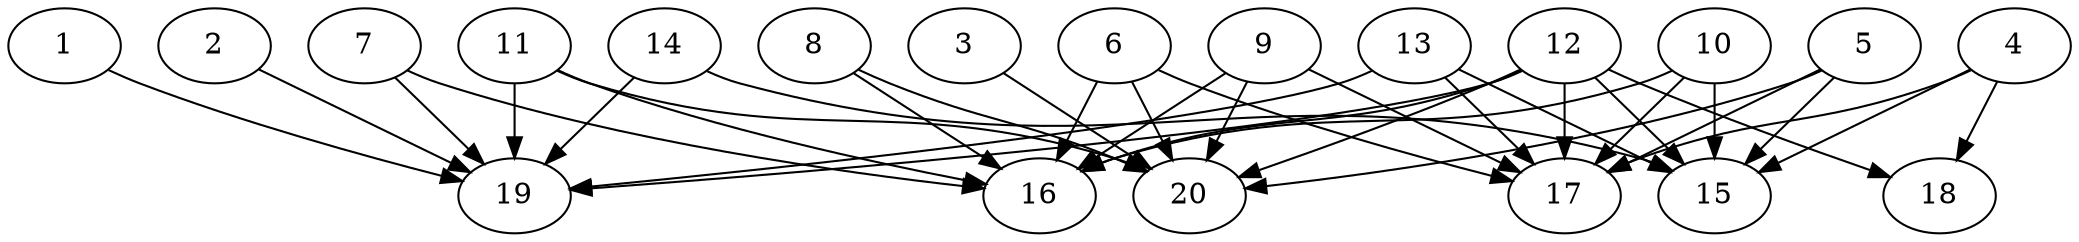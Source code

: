 // DAG automatically generated by daggen at Wed Jul 24 21:26:16 2019
// ./daggen --dot -n 20 --ccr 0.5 --fat 0.8 --regular 0.5 --density 0.5 --mindata 5242880 --maxdata 52428800 
digraph G {
  1 [size="63621120", alpha="0.17", expect_size="31810560"] 
  1 -> 19 [size ="31810560"]
  2 [size="39215104", alpha="0.20", expect_size="19607552"] 
  2 -> 19 [size ="19607552"]
  3 [size="80742400", alpha="0.05", expect_size="40371200"] 
  3 -> 20 [size ="40371200"]
  4 [size="43528192", alpha="0.10", expect_size="21764096"] 
  4 -> 15 [size ="21764096"]
  4 -> 17 [size ="21764096"]
  4 -> 18 [size ="21764096"]
  5 [size="81506304", alpha="0.07", expect_size="40753152"] 
  5 -> 15 [size ="40753152"]
  5 -> 17 [size ="40753152"]
  5 -> 20 [size ="40753152"]
  6 [size="34285568", alpha="0.04", expect_size="17142784"] 
  6 -> 16 [size ="17142784"]
  6 -> 17 [size ="17142784"]
  6 -> 20 [size ="17142784"]
  7 [size="92430336", alpha="0.07", expect_size="46215168"] 
  7 -> 16 [size ="46215168"]
  7 -> 19 [size ="46215168"]
  8 [size="24997888", alpha="0.08", expect_size="12498944"] 
  8 -> 16 [size ="12498944"]
  8 -> 20 [size ="12498944"]
  9 [size="55869440", alpha="0.12", expect_size="27934720"] 
  9 -> 16 [size ="27934720"]
  9 -> 17 [size ="27934720"]
  9 -> 20 [size ="27934720"]
  10 [size="49475584", alpha="0.12", expect_size="24737792"] 
  10 -> 15 [size ="24737792"]
  10 -> 16 [size ="24737792"]
  10 -> 17 [size ="24737792"]
  11 [size="46675968", alpha="0.09", expect_size="23337984"] 
  11 -> 16 [size ="23337984"]
  11 -> 19 [size ="23337984"]
  11 -> 20 [size ="23337984"]
  12 [size="33417216", alpha="0.11", expect_size="16708608"] 
  12 -> 15 [size ="16708608"]
  12 -> 16 [size ="16708608"]
  12 -> 17 [size ="16708608"]
  12 -> 18 [size ="16708608"]
  12 -> 19 [size ="16708608"]
  12 -> 20 [size ="16708608"]
  13 [size="31502336", alpha="0.09", expect_size="15751168"] 
  13 -> 15 [size ="15751168"]
  13 -> 17 [size ="15751168"]
  13 -> 19 [size ="15751168"]
  14 [size="54894592", alpha="0.01", expect_size="27447296"] 
  14 -> 15 [size ="27447296"]
  14 -> 19 [size ="27447296"]
  15 [size="100329472", alpha="0.17", expect_size="50164736"] 
  16 [size="38477824", alpha="0.17", expect_size="19238912"] 
  17 [size="56182784", alpha="0.19", expect_size="28091392"] 
  18 [size="91019264", alpha="0.15", expect_size="45509632"] 
  19 [size="34924544", alpha="0.05", expect_size="17462272"] 
  20 [size="93067264", alpha="0.15", expect_size="46533632"] 
}
